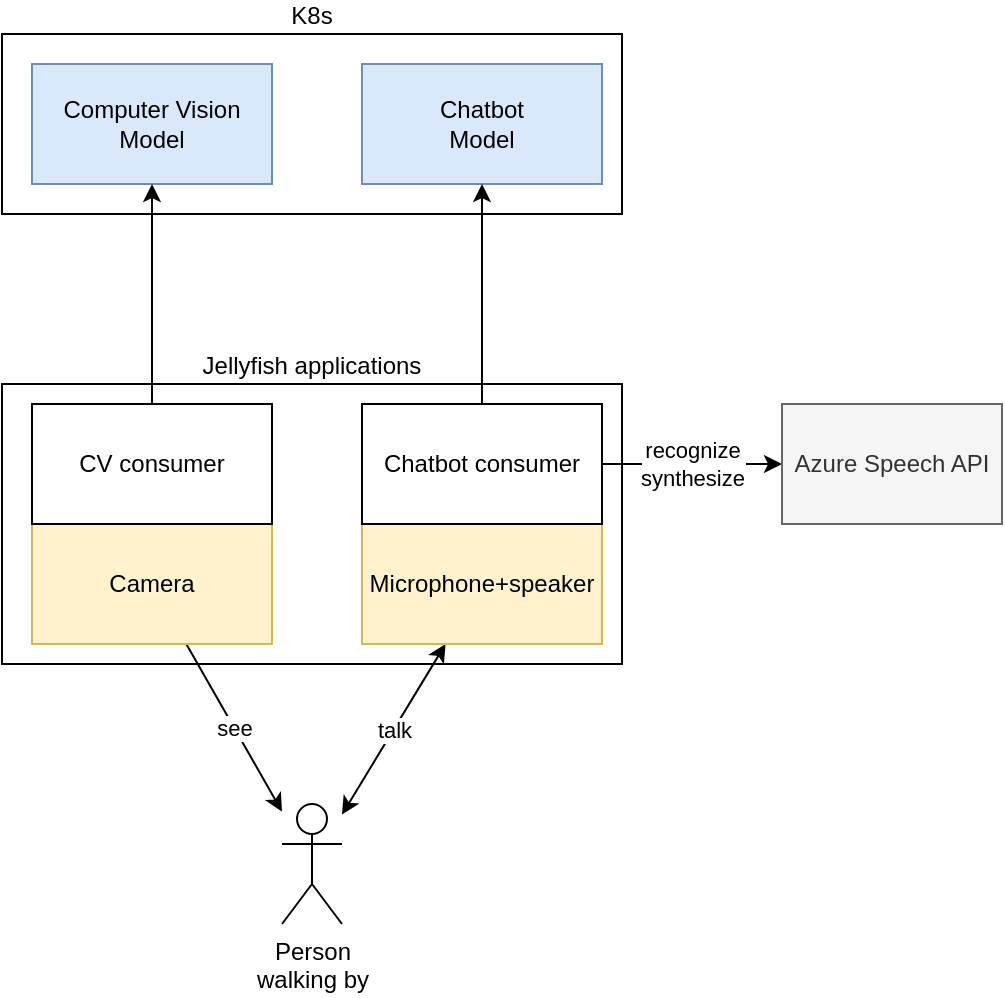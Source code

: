 <mxfile version="20.4.0" type="device"><diagram name="v2" id="KF1U0aEM8rqYH9Yt87Zk"><mxGraphModel dx="1185" dy="1158" grid="1" gridSize="10" guides="1" tooltips="1" connect="1" arrows="1" fold="1" page="1" pageScale="1" pageWidth="850" pageHeight="1100" math="0" shadow="0"><root><mxCell id="jDX1fsA1OY5cBUCO5qn4-0"/><mxCell id="jDX1fsA1OY5cBUCO5qn4-1" parent="jDX1fsA1OY5cBUCO5qn4-0"/><mxCell id="jDX1fsA1OY5cBUCO5qn4-2" value="K8s" style="rounded=0;whiteSpace=wrap;html=1;verticalAlign=bottom;labelPosition=center;verticalLabelPosition=top;align=center;" vertex="1" parent="jDX1fsA1OY5cBUCO5qn4-1"><mxGeometry x="190" y="315" width="310" height="90" as="geometry"/></mxCell><mxCell id="jDX1fsA1OY5cBUCO5qn4-3" value="Jellyfish applications" style="rounded=0;whiteSpace=wrap;html=1;verticalAlign=bottom;labelPosition=center;verticalLabelPosition=top;align=center;" vertex="1" parent="jDX1fsA1OY5cBUCO5qn4-1"><mxGeometry x="190" y="490" width="310" height="140" as="geometry"/></mxCell><mxCell id="I8xD9dngR3BYShYUiUmc-3" value="see" style="edgeStyle=none;rounded=0;orthogonalLoop=1;jettySize=auto;html=1;" edge="1" parent="jDX1fsA1OY5cBUCO5qn4-1" source="jDX1fsA1OY5cBUCO5qn4-4" target="I8xD9dngR3BYShYUiUmc-0"><mxGeometry relative="1" as="geometry"/></mxCell><mxCell id="jDX1fsA1OY5cBUCO5qn4-4" value="Camera" style="rounded=0;whiteSpace=wrap;html=1;fillColor=#fff2cc;strokeColor=#d6b656;" vertex="1" parent="jDX1fsA1OY5cBUCO5qn4-1"><mxGeometry x="205" y="560" width="120" height="60" as="geometry"/></mxCell><mxCell id="I8xD9dngR3BYShYUiUmc-2" value="talk" style="edgeStyle=none;rounded=0;orthogonalLoop=1;jettySize=auto;html=1;startArrow=classic;startFill=1;" edge="1" parent="jDX1fsA1OY5cBUCO5qn4-1" source="jDX1fsA1OY5cBUCO5qn4-5" target="I8xD9dngR3BYShYUiUmc-0"><mxGeometry relative="1" as="geometry"/></mxCell><mxCell id="jDX1fsA1OY5cBUCO5qn4-5" value="Microphone+speaker" style="rounded=0;whiteSpace=wrap;html=1;fillColor=#fff2cc;strokeColor=#d6b656;" vertex="1" parent="jDX1fsA1OY5cBUCO5qn4-1"><mxGeometry x="370" y="560" width="120" height="60" as="geometry"/></mxCell><mxCell id="jDX1fsA1OY5cBUCO5qn4-8" value="Computer Vision&lt;br&gt;Model" style="rounded=0;whiteSpace=wrap;html=1;fillColor=#dae8fc;strokeColor=#6c8ebf;" vertex="1" parent="jDX1fsA1OY5cBUCO5qn4-1"><mxGeometry x="205" y="330" width="120" height="60" as="geometry"/></mxCell><mxCell id="jDX1fsA1OY5cBUCO5qn4-9" value="Chatbot&lt;br&gt;Model" style="rounded=0;whiteSpace=wrap;html=1;fillColor=#dae8fc;strokeColor=#6c8ebf;" vertex="1" parent="jDX1fsA1OY5cBUCO5qn4-1"><mxGeometry x="370" y="330" width="120" height="60" as="geometry"/></mxCell><mxCell id="jDX1fsA1OY5cBUCO5qn4-10" style="edgeStyle=orthogonalEdgeStyle;rounded=0;orthogonalLoop=1;jettySize=auto;html=1;" edge="1" parent="jDX1fsA1OY5cBUCO5qn4-1" source="jDX1fsA1OY5cBUCO5qn4-12" target="jDX1fsA1OY5cBUCO5qn4-8"><mxGeometry relative="1" as="geometry"/></mxCell><mxCell id="jDX1fsA1OY5cBUCO5qn4-12" value="CV consumer" style="rounded=0;whiteSpace=wrap;html=1;" vertex="1" parent="jDX1fsA1OY5cBUCO5qn4-1"><mxGeometry x="205" y="500" width="120" height="60" as="geometry"/></mxCell><mxCell id="jDX1fsA1OY5cBUCO5qn4-13" style="edgeStyle=orthogonalEdgeStyle;rounded=0;orthogonalLoop=1;jettySize=auto;html=1;" edge="1" parent="jDX1fsA1OY5cBUCO5qn4-1" source="jDX1fsA1OY5cBUCO5qn4-16" target="jDX1fsA1OY5cBUCO5qn4-9"><mxGeometry relative="1" as="geometry"/></mxCell><mxCell id="jDX1fsA1OY5cBUCO5qn4-14" value="recognize&lt;br&gt;synthesize" style="edgeStyle=orthogonalEdgeStyle;rounded=0;orthogonalLoop=1;jettySize=auto;html=1;" edge="1" parent="jDX1fsA1OY5cBUCO5qn4-1" source="jDX1fsA1OY5cBUCO5qn4-16" target="jDX1fsA1OY5cBUCO5qn4-17"><mxGeometry relative="1" as="geometry"/></mxCell><mxCell id="jDX1fsA1OY5cBUCO5qn4-16" value="Chatbot consumer" style="rounded=0;whiteSpace=wrap;html=1;" vertex="1" parent="jDX1fsA1OY5cBUCO5qn4-1"><mxGeometry x="370" y="500" width="120" height="60" as="geometry"/></mxCell><mxCell id="jDX1fsA1OY5cBUCO5qn4-17" value="Azure Speech API" style="rounded=0;whiteSpace=wrap;html=1;fillColor=#f5f5f5;fontColor=#333333;strokeColor=#666666;" vertex="1" parent="jDX1fsA1OY5cBUCO5qn4-1"><mxGeometry x="580" y="500" width="110" height="60" as="geometry"/></mxCell><mxCell id="I8xD9dngR3BYShYUiUmc-0" value="Person&lt;br&gt;walking by" style="shape=umlActor;verticalLabelPosition=bottom;verticalAlign=top;html=1;outlineConnect=0;" vertex="1" parent="jDX1fsA1OY5cBUCO5qn4-1"><mxGeometry x="330" y="700" width="30" height="60" as="geometry"/></mxCell></root></mxGraphModel></diagram></mxfile>